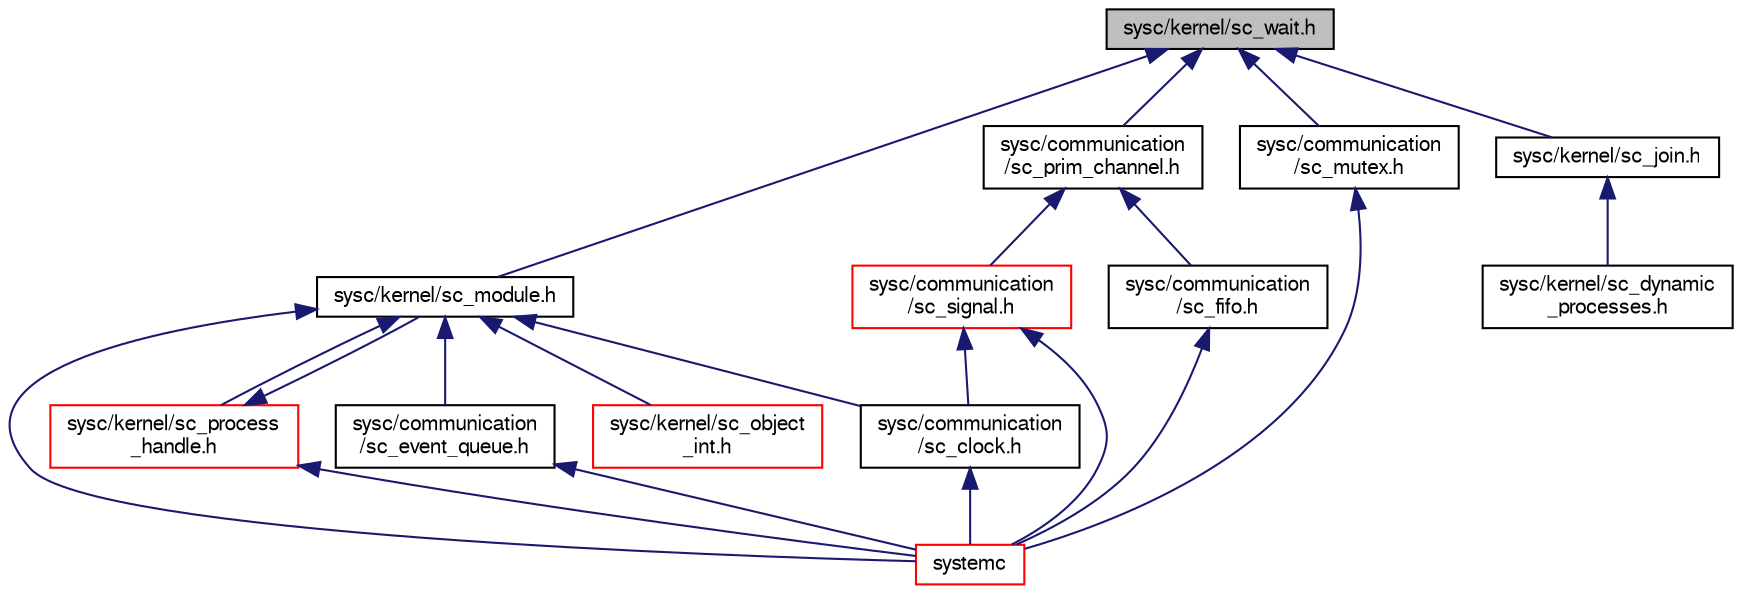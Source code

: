 digraph "sysc/kernel/sc_wait.h"
{
  edge [fontname="FreeSans",fontsize="10",labelfontname="FreeSans",labelfontsize="10"];
  node [fontname="FreeSans",fontsize="10",shape=record];
  Node42 [label="sysc/kernel/sc_wait.h",height=0.2,width=0.4,color="black", fillcolor="grey75", style="filled", fontcolor="black"];
  Node42 -> Node43 [dir="back",color="midnightblue",fontsize="10",style="solid",fontname="FreeSans"];
  Node43 [label="sysc/kernel/sc_module.h",height=0.2,width=0.4,color="black", fillcolor="white", style="filled",URL="$a00269.html"];
  Node43 -> Node44 [dir="back",color="midnightblue",fontsize="10",style="solid",fontname="FreeSans"];
  Node44 [label="systemc",height=0.2,width=0.4,color="red", fillcolor="white", style="filled",URL="$a00401.html"];
  Node43 -> Node46 [dir="back",color="midnightblue",fontsize="10",style="solid",fontname="FreeSans"];
  Node46 [label="sysc/kernel/sc_process\l_handle.h",height=0.2,width=0.4,color="red", fillcolor="white", style="filled",URL="$a00296.html"];
  Node46 -> Node43 [dir="back",color="midnightblue",fontsize="10",style="solid",fontname="FreeSans"];
  Node46 -> Node44 [dir="back",color="midnightblue",fontsize="10",style="solid",fontname="FreeSans"];
  Node43 -> Node53 [dir="back",color="midnightblue",fontsize="10",style="solid",fontname="FreeSans"];
  Node53 [label="sysc/communication\l/sc_clock.h",height=0.2,width=0.4,color="black", fillcolor="white", style="filled",URL="$a00005.html"];
  Node53 -> Node44 [dir="back",color="midnightblue",fontsize="10",style="solid",fontname="FreeSans"];
  Node43 -> Node71 [dir="back",color="midnightblue",fontsize="10",style="solid",fontname="FreeSans"];
  Node71 [label="sysc/communication\l/sc_event_queue.h",height=0.2,width=0.4,color="black", fillcolor="white", style="filled",URL="$a00017.html"];
  Node71 -> Node44 [dir="back",color="midnightblue",fontsize="10",style="solid",fontname="FreeSans"];
  Node43 -> Node66 [dir="back",color="midnightblue",fontsize="10",style="solid",fontname="FreeSans"];
  Node66 [label="sysc/kernel/sc_object\l_int.h",height=0.2,width=0.4,color="red", fillcolor="white", style="filled",URL="$a00284.html"];
  Node42 -> Node78 [dir="back",color="midnightblue",fontsize="10",style="solid",fontname="FreeSans"];
  Node78 [label="sysc/communication\l/sc_prim_channel.h",height=0.2,width=0.4,color="black", fillcolor="white", style="filled",URL="$a00050.html"];
  Node78 -> Node51 [dir="back",color="midnightblue",fontsize="10",style="solid",fontname="FreeSans"];
  Node51 [label="sysc/communication\l/sc_signal.h",height=0.2,width=0.4,color="red", fillcolor="white", style="filled",URL="$a00059.html"];
  Node51 -> Node53 [dir="back",color="midnightblue",fontsize="10",style="solid",fontname="FreeSans"];
  Node51 -> Node44 [dir="back",color="midnightblue",fontsize="10",style="solid",fontname="FreeSans"];
  Node78 -> Node73 [dir="back",color="midnightblue",fontsize="10",style="solid",fontname="FreeSans"];
  Node73 [label="sysc/communication\l/sc_fifo.h",height=0.2,width=0.4,color="black", fillcolor="white", style="filled",URL="$a00023.html"];
  Node73 -> Node44 [dir="back",color="midnightblue",fontsize="10",style="solid",fontname="FreeSans"];
  Node42 -> Node74 [dir="back",color="midnightblue",fontsize="10",style="solid",fontname="FreeSans"];
  Node74 [label="sysc/communication\l/sc_mutex.h",height=0.2,width=0.4,color="black", fillcolor="white", style="filled",URL="$a00041.html"];
  Node74 -> Node44 [dir="back",color="midnightblue",fontsize="10",style="solid",fontname="FreeSans"];
  Node42 -> Node79 [dir="back",color="midnightblue",fontsize="10",style="solid",fontname="FreeSans"];
  Node79 [label="sysc/kernel/sc_join.h",height=0.2,width=0.4,color="black", fillcolor="white", style="filled",URL="$a00257.html"];
  Node79 -> Node69 [dir="back",color="midnightblue",fontsize="10",style="solid",fontname="FreeSans"];
  Node69 [label="sysc/kernel/sc_dynamic\l_processes.h",height=0.2,width=0.4,color="black", fillcolor="white", style="filled",URL="$a00245.html"];
}
